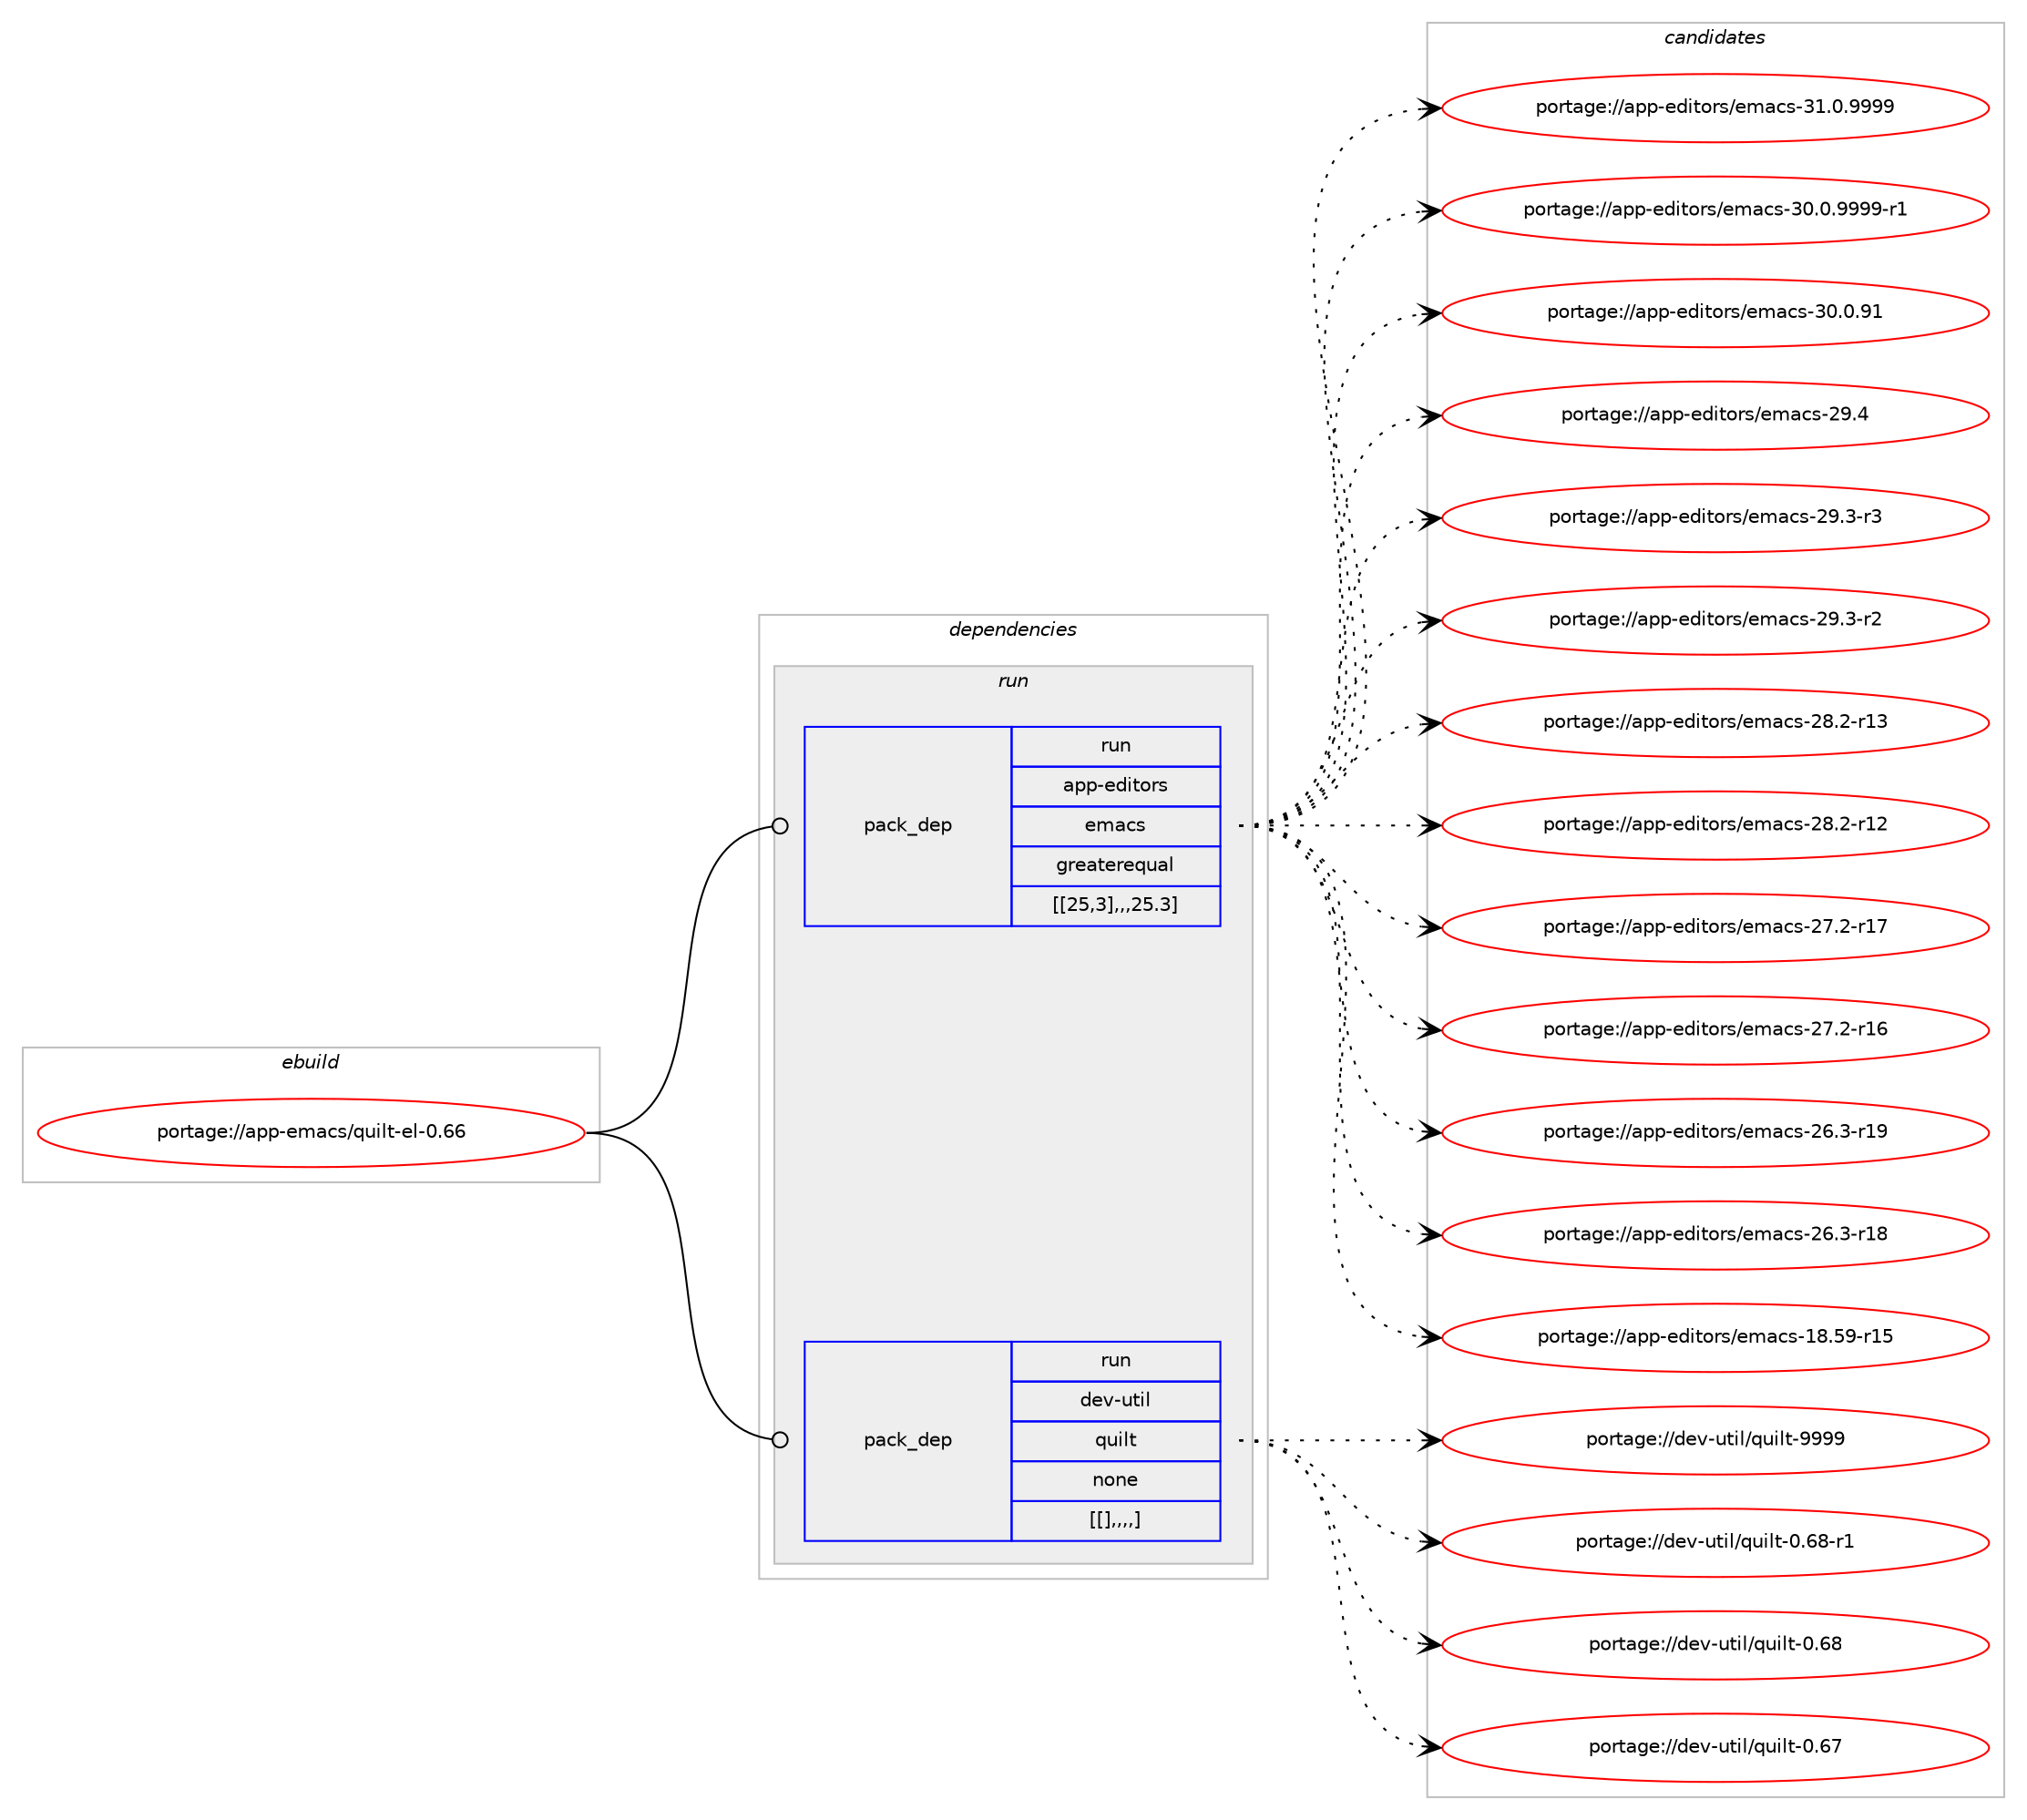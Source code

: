 digraph prolog {

# *************
# Graph options
# *************

newrank=true;
concentrate=true;
compound=true;
graph [rankdir=LR,fontname=Helvetica,fontsize=10,ranksep=1.5];#, ranksep=2.5, nodesep=0.2];
edge  [arrowhead=vee];
node  [fontname=Helvetica,fontsize=10];

# **********
# The ebuild
# **********

subgraph cluster_leftcol {
color=gray;
label=<<i>ebuild</i>>;
id [label="portage://app-emacs/quilt-el-0.66", color=red, width=4, href="../app-emacs/quilt-el-0.66.svg"];
}

# ****************
# The dependencies
# ****************

subgraph cluster_midcol {
color=gray;
label=<<i>dependencies</i>>;
subgraph cluster_compile {
fillcolor="#eeeeee";
style=filled;
label=<<i>compile</i>>;
}
subgraph cluster_compileandrun {
fillcolor="#eeeeee";
style=filled;
label=<<i>compile and run</i>>;
}
subgraph cluster_run {
fillcolor="#eeeeee";
style=filled;
label=<<i>run</i>>;
subgraph pack17095 {
dependency23678 [label=<<TABLE BORDER="0" CELLBORDER="1" CELLSPACING="0" CELLPADDING="4" WIDTH="220"><TR><TD ROWSPAN="6" CELLPADDING="30">pack_dep</TD></TR><TR><TD WIDTH="110">run</TD></TR><TR><TD>app-editors</TD></TR><TR><TD>emacs</TD></TR><TR><TD>greaterequal</TD></TR><TR><TD>[[25,3],,,25.3]</TD></TR></TABLE>>, shape=none, color=blue];
}
id:e -> dependency23678:w [weight=20,style="solid",arrowhead="odot"];
subgraph pack17096 {
dependency23679 [label=<<TABLE BORDER="0" CELLBORDER="1" CELLSPACING="0" CELLPADDING="4" WIDTH="220"><TR><TD ROWSPAN="6" CELLPADDING="30">pack_dep</TD></TR><TR><TD WIDTH="110">run</TD></TR><TR><TD>dev-util</TD></TR><TR><TD>quilt</TD></TR><TR><TD>none</TD></TR><TR><TD>[[],,,,]</TD></TR></TABLE>>, shape=none, color=blue];
}
id:e -> dependency23679:w [weight=20,style="solid",arrowhead="odot"];
}
}

# **************
# The candidates
# **************

subgraph cluster_choices {
rank=same;
color=gray;
label=<<i>candidates</i>>;

subgraph choice17095 {
color=black;
nodesep=1;
choice971121124510110010511611111411547101109979911545514946484657575757 [label="portage://app-editors/emacs-31.0.9999", color=red, width=4,href="../app-editors/emacs-31.0.9999.svg"];
choice9711211245101100105116111114115471011099799115455148464846575757574511449 [label="portage://app-editors/emacs-30.0.9999-r1", color=red, width=4,href="../app-editors/emacs-30.0.9999-r1.svg"];
choice97112112451011001051161111141154710110997991154551484648465749 [label="portage://app-editors/emacs-30.0.91", color=red, width=4,href="../app-editors/emacs-30.0.91.svg"];
choice97112112451011001051161111141154710110997991154550574652 [label="portage://app-editors/emacs-29.4", color=red, width=4,href="../app-editors/emacs-29.4.svg"];
choice971121124510110010511611111411547101109979911545505746514511451 [label="portage://app-editors/emacs-29.3-r3", color=red, width=4,href="../app-editors/emacs-29.3-r3.svg"];
choice971121124510110010511611111411547101109979911545505746514511450 [label="portage://app-editors/emacs-29.3-r2", color=red, width=4,href="../app-editors/emacs-29.3-r2.svg"];
choice97112112451011001051161111141154710110997991154550564650451144951 [label="portage://app-editors/emacs-28.2-r13", color=red, width=4,href="../app-editors/emacs-28.2-r13.svg"];
choice97112112451011001051161111141154710110997991154550564650451144950 [label="portage://app-editors/emacs-28.2-r12", color=red, width=4,href="../app-editors/emacs-28.2-r12.svg"];
choice97112112451011001051161111141154710110997991154550554650451144955 [label="portage://app-editors/emacs-27.2-r17", color=red, width=4,href="../app-editors/emacs-27.2-r17.svg"];
choice97112112451011001051161111141154710110997991154550554650451144954 [label="portage://app-editors/emacs-27.2-r16", color=red, width=4,href="../app-editors/emacs-27.2-r16.svg"];
choice97112112451011001051161111141154710110997991154550544651451144957 [label="portage://app-editors/emacs-26.3-r19", color=red, width=4,href="../app-editors/emacs-26.3-r19.svg"];
choice97112112451011001051161111141154710110997991154550544651451144956 [label="portage://app-editors/emacs-26.3-r18", color=red, width=4,href="../app-editors/emacs-26.3-r18.svg"];
choice9711211245101100105116111114115471011099799115454956465357451144953 [label="portage://app-editors/emacs-18.59-r15", color=red, width=4,href="../app-editors/emacs-18.59-r15.svg"];
dependency23678:e -> choice971121124510110010511611111411547101109979911545514946484657575757:w [style=dotted,weight="100"];
dependency23678:e -> choice9711211245101100105116111114115471011099799115455148464846575757574511449:w [style=dotted,weight="100"];
dependency23678:e -> choice97112112451011001051161111141154710110997991154551484648465749:w [style=dotted,weight="100"];
dependency23678:e -> choice97112112451011001051161111141154710110997991154550574652:w [style=dotted,weight="100"];
dependency23678:e -> choice971121124510110010511611111411547101109979911545505746514511451:w [style=dotted,weight="100"];
dependency23678:e -> choice971121124510110010511611111411547101109979911545505746514511450:w [style=dotted,weight="100"];
dependency23678:e -> choice97112112451011001051161111141154710110997991154550564650451144951:w [style=dotted,weight="100"];
dependency23678:e -> choice97112112451011001051161111141154710110997991154550564650451144950:w [style=dotted,weight="100"];
dependency23678:e -> choice97112112451011001051161111141154710110997991154550554650451144955:w [style=dotted,weight="100"];
dependency23678:e -> choice97112112451011001051161111141154710110997991154550554650451144954:w [style=dotted,weight="100"];
dependency23678:e -> choice97112112451011001051161111141154710110997991154550544651451144957:w [style=dotted,weight="100"];
dependency23678:e -> choice97112112451011001051161111141154710110997991154550544651451144956:w [style=dotted,weight="100"];
dependency23678:e -> choice9711211245101100105116111114115471011099799115454956465357451144953:w [style=dotted,weight="100"];
}
subgraph choice17096 {
color=black;
nodesep=1;
choice10010111845117116105108471131171051081164557575757 [label="portage://dev-util/quilt-9999", color=red, width=4,href="../dev-util/quilt-9999.svg"];
choice100101118451171161051084711311710510811645484654564511449 [label="portage://dev-util/quilt-0.68-r1", color=red, width=4,href="../dev-util/quilt-0.68-r1.svg"];
choice10010111845117116105108471131171051081164548465456 [label="portage://dev-util/quilt-0.68", color=red, width=4,href="../dev-util/quilt-0.68.svg"];
choice10010111845117116105108471131171051081164548465455 [label="portage://dev-util/quilt-0.67", color=red, width=4,href="../dev-util/quilt-0.67.svg"];
dependency23679:e -> choice10010111845117116105108471131171051081164557575757:w [style=dotted,weight="100"];
dependency23679:e -> choice100101118451171161051084711311710510811645484654564511449:w [style=dotted,weight="100"];
dependency23679:e -> choice10010111845117116105108471131171051081164548465456:w [style=dotted,weight="100"];
dependency23679:e -> choice10010111845117116105108471131171051081164548465455:w [style=dotted,weight="100"];
}
}

}
